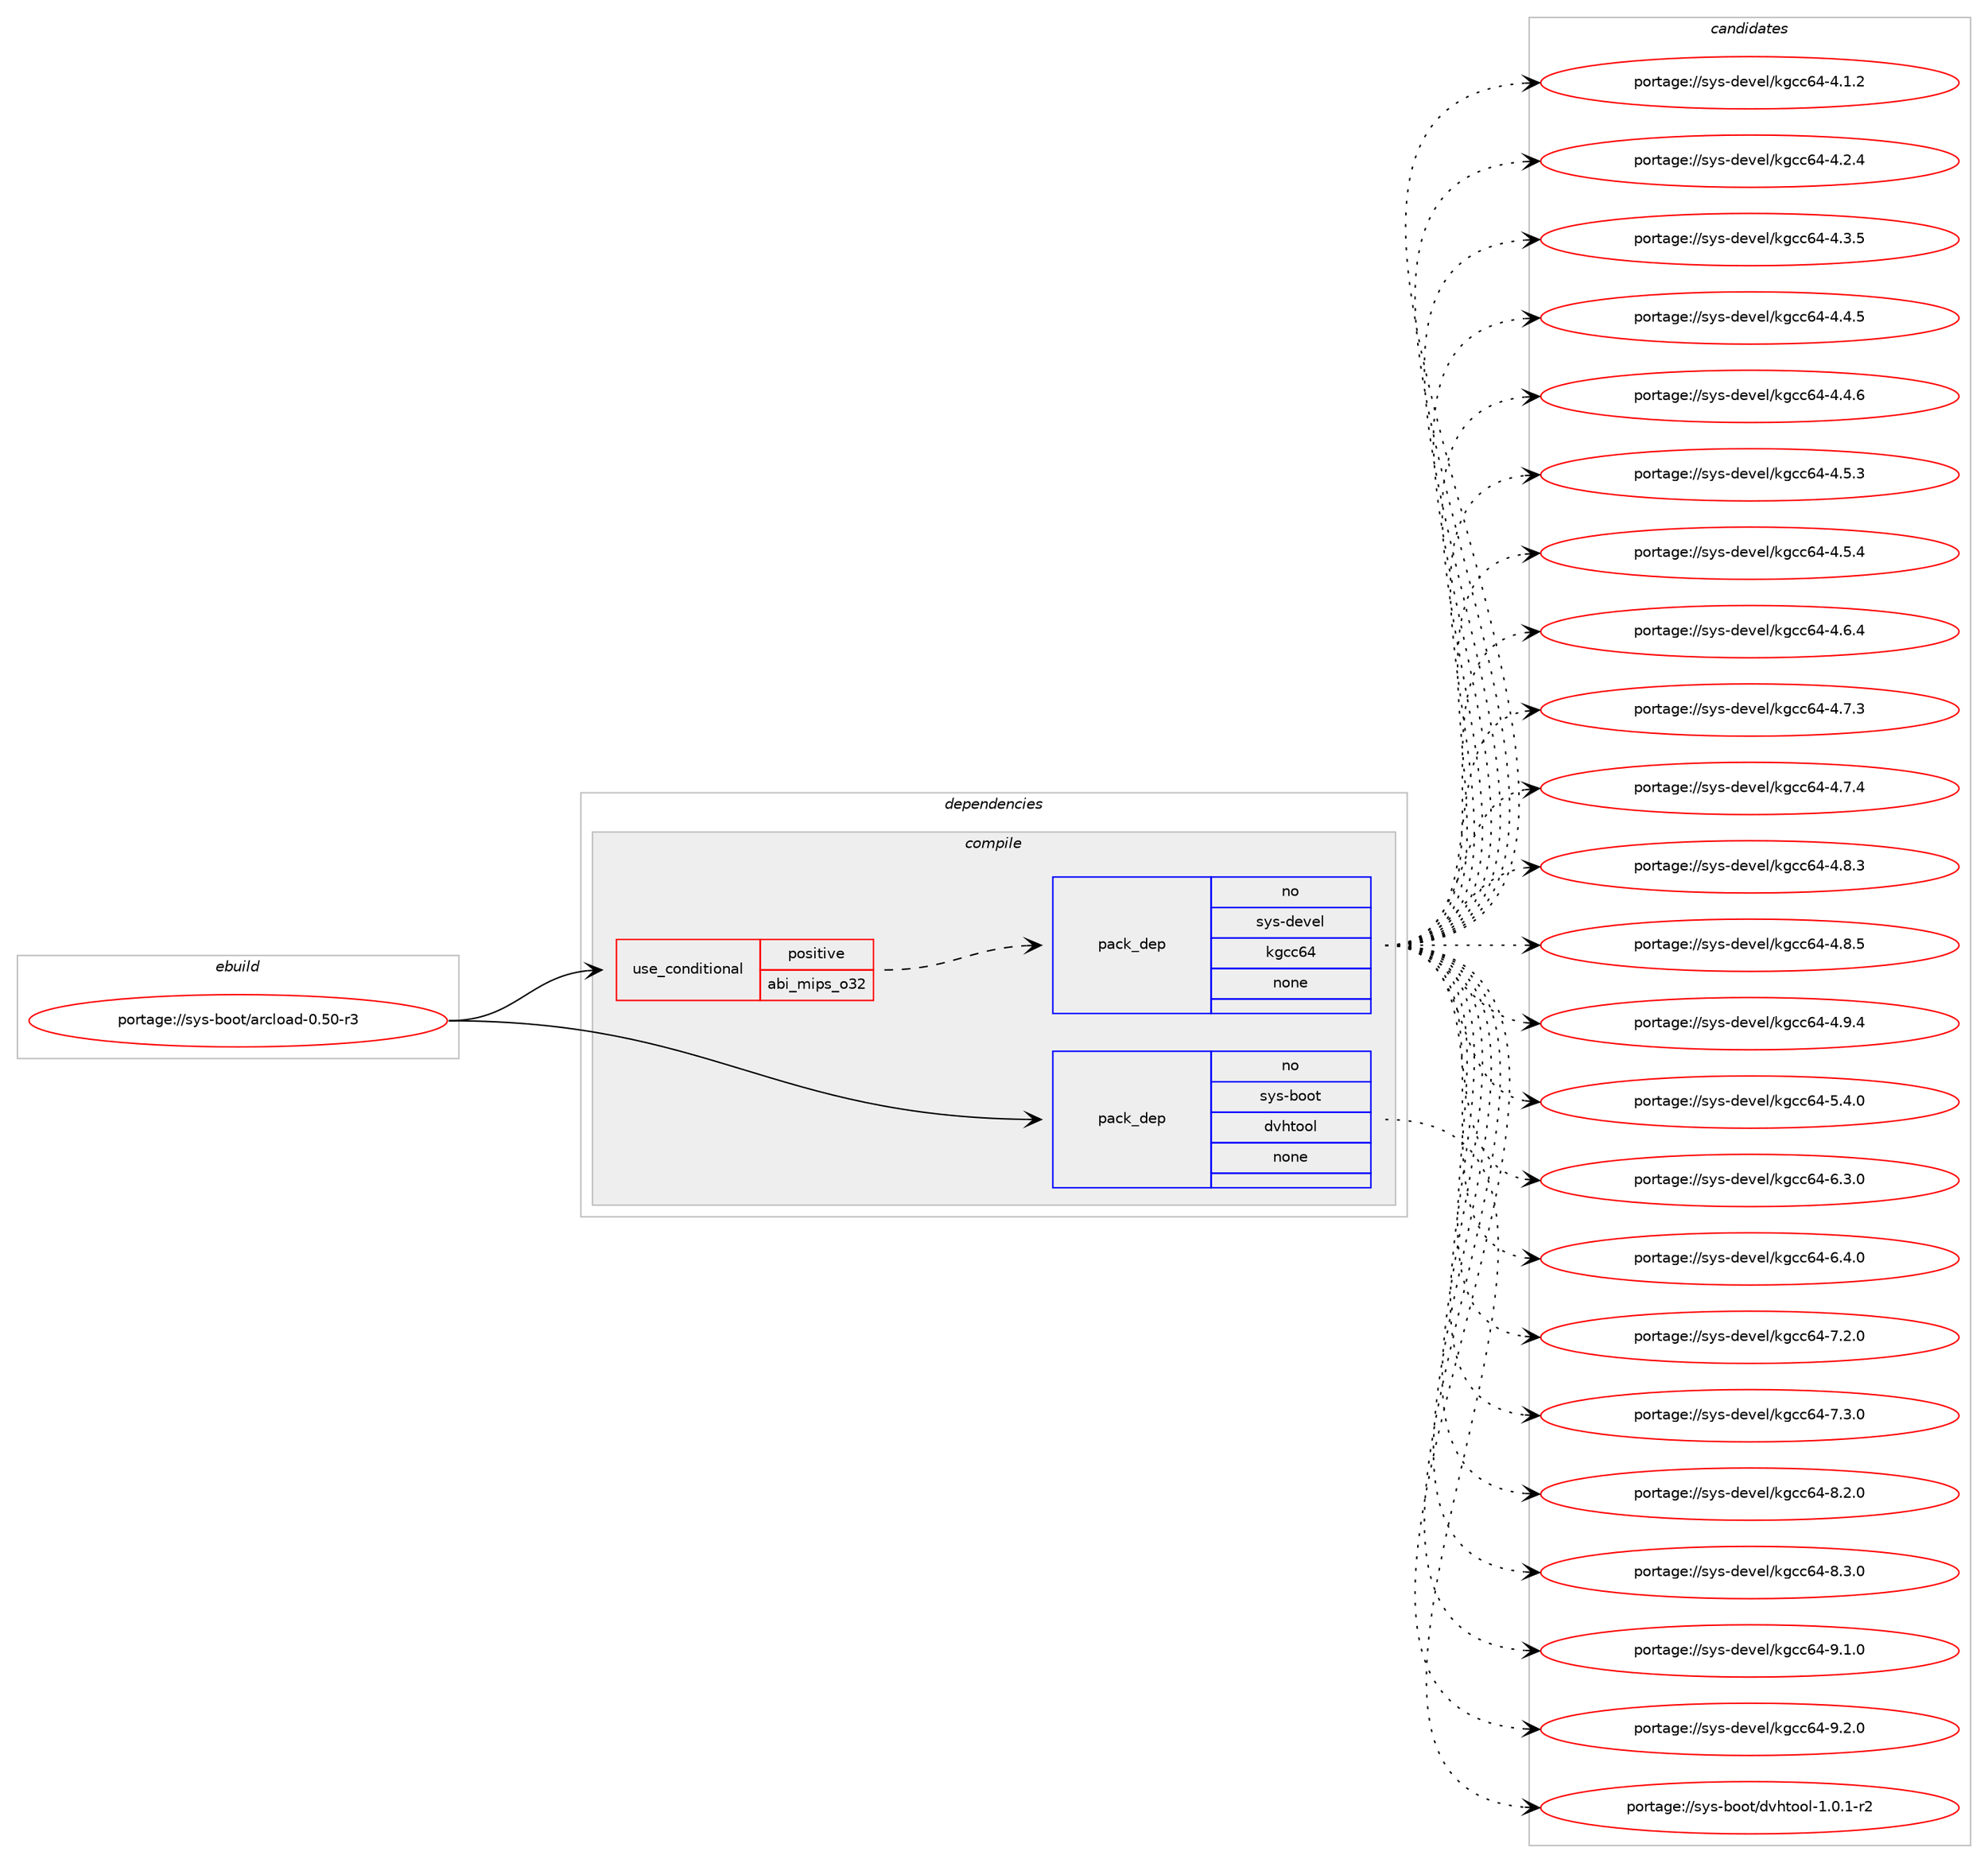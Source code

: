 digraph prolog {

# *************
# Graph options
# *************

newrank=true;
concentrate=true;
compound=true;
graph [rankdir=LR,fontname=Helvetica,fontsize=10,ranksep=1.5];#, ranksep=2.5, nodesep=0.2];
edge  [arrowhead=vee];
node  [fontname=Helvetica,fontsize=10];

# **********
# The ebuild
# **********

subgraph cluster_leftcol {
color=gray;
rank=same;
label=<<i>ebuild</i>>;
id [label="portage://sys-boot/arcload-0.50-r3", color=red, width=4, href="../sys-boot/arcload-0.50-r3.svg"];
}

# ****************
# The dependencies
# ****************

subgraph cluster_midcol {
color=gray;
label=<<i>dependencies</i>>;
subgraph cluster_compile {
fillcolor="#eeeeee";
style=filled;
label=<<i>compile</i>>;
subgraph cond100909 {
dependency414822 [label=<<TABLE BORDER="0" CELLBORDER="1" CELLSPACING="0" CELLPADDING="4"><TR><TD ROWSPAN="3" CELLPADDING="10">use_conditional</TD></TR><TR><TD>positive</TD></TR><TR><TD>abi_mips_o32</TD></TR></TABLE>>, shape=none, color=red];
subgraph pack306967 {
dependency414823 [label=<<TABLE BORDER="0" CELLBORDER="1" CELLSPACING="0" CELLPADDING="4" WIDTH="220"><TR><TD ROWSPAN="6" CELLPADDING="30">pack_dep</TD></TR><TR><TD WIDTH="110">no</TD></TR><TR><TD>sys-devel</TD></TR><TR><TD>kgcc64</TD></TR><TR><TD>none</TD></TR><TR><TD></TD></TR></TABLE>>, shape=none, color=blue];
}
dependency414822:e -> dependency414823:w [weight=20,style="dashed",arrowhead="vee"];
}
id:e -> dependency414822:w [weight=20,style="solid",arrowhead="vee"];
subgraph pack306968 {
dependency414824 [label=<<TABLE BORDER="0" CELLBORDER="1" CELLSPACING="0" CELLPADDING="4" WIDTH="220"><TR><TD ROWSPAN="6" CELLPADDING="30">pack_dep</TD></TR><TR><TD WIDTH="110">no</TD></TR><TR><TD>sys-boot</TD></TR><TR><TD>dvhtool</TD></TR><TR><TD>none</TD></TR><TR><TD></TD></TR></TABLE>>, shape=none, color=blue];
}
id:e -> dependency414824:w [weight=20,style="solid",arrowhead="vee"];
}
subgraph cluster_compileandrun {
fillcolor="#eeeeee";
style=filled;
label=<<i>compile and run</i>>;
}
subgraph cluster_run {
fillcolor="#eeeeee";
style=filled;
label=<<i>run</i>>;
}
}

# **************
# The candidates
# **************

subgraph cluster_choices {
rank=same;
color=gray;
label=<<i>candidates</i>>;

subgraph choice306967 {
color=black;
nodesep=1;
choiceportage115121115451001011181011084710710399995452455246494650 [label="portage://sys-devel/kgcc64-4.1.2", color=red, width=4,href="../sys-devel/kgcc64-4.1.2.svg"];
choiceportage115121115451001011181011084710710399995452455246504652 [label="portage://sys-devel/kgcc64-4.2.4", color=red, width=4,href="../sys-devel/kgcc64-4.2.4.svg"];
choiceportage115121115451001011181011084710710399995452455246514653 [label="portage://sys-devel/kgcc64-4.3.5", color=red, width=4,href="../sys-devel/kgcc64-4.3.5.svg"];
choiceportage115121115451001011181011084710710399995452455246524653 [label="portage://sys-devel/kgcc64-4.4.5", color=red, width=4,href="../sys-devel/kgcc64-4.4.5.svg"];
choiceportage115121115451001011181011084710710399995452455246524654 [label="portage://sys-devel/kgcc64-4.4.6", color=red, width=4,href="../sys-devel/kgcc64-4.4.6.svg"];
choiceportage115121115451001011181011084710710399995452455246534651 [label="portage://sys-devel/kgcc64-4.5.3", color=red, width=4,href="../sys-devel/kgcc64-4.5.3.svg"];
choiceportage115121115451001011181011084710710399995452455246534652 [label="portage://sys-devel/kgcc64-4.5.4", color=red, width=4,href="../sys-devel/kgcc64-4.5.4.svg"];
choiceportage115121115451001011181011084710710399995452455246544652 [label="portage://sys-devel/kgcc64-4.6.4", color=red, width=4,href="../sys-devel/kgcc64-4.6.4.svg"];
choiceportage115121115451001011181011084710710399995452455246554651 [label="portage://sys-devel/kgcc64-4.7.3", color=red, width=4,href="../sys-devel/kgcc64-4.7.3.svg"];
choiceportage115121115451001011181011084710710399995452455246554652 [label="portage://sys-devel/kgcc64-4.7.4", color=red, width=4,href="../sys-devel/kgcc64-4.7.4.svg"];
choiceportage115121115451001011181011084710710399995452455246564651 [label="portage://sys-devel/kgcc64-4.8.3", color=red, width=4,href="../sys-devel/kgcc64-4.8.3.svg"];
choiceportage115121115451001011181011084710710399995452455246564653 [label="portage://sys-devel/kgcc64-4.8.5", color=red, width=4,href="../sys-devel/kgcc64-4.8.5.svg"];
choiceportage115121115451001011181011084710710399995452455246574652 [label="portage://sys-devel/kgcc64-4.9.4", color=red, width=4,href="../sys-devel/kgcc64-4.9.4.svg"];
choiceportage115121115451001011181011084710710399995452455346524648 [label="portage://sys-devel/kgcc64-5.4.0", color=red, width=4,href="../sys-devel/kgcc64-5.4.0.svg"];
choiceportage115121115451001011181011084710710399995452455446514648 [label="portage://sys-devel/kgcc64-6.3.0", color=red, width=4,href="../sys-devel/kgcc64-6.3.0.svg"];
choiceportage115121115451001011181011084710710399995452455446524648 [label="portage://sys-devel/kgcc64-6.4.0", color=red, width=4,href="../sys-devel/kgcc64-6.4.0.svg"];
choiceportage115121115451001011181011084710710399995452455546504648 [label="portage://sys-devel/kgcc64-7.2.0", color=red, width=4,href="../sys-devel/kgcc64-7.2.0.svg"];
choiceportage115121115451001011181011084710710399995452455546514648 [label="portage://sys-devel/kgcc64-7.3.0", color=red, width=4,href="../sys-devel/kgcc64-7.3.0.svg"];
choiceportage115121115451001011181011084710710399995452455646504648 [label="portage://sys-devel/kgcc64-8.2.0", color=red, width=4,href="../sys-devel/kgcc64-8.2.0.svg"];
choiceportage115121115451001011181011084710710399995452455646514648 [label="portage://sys-devel/kgcc64-8.3.0", color=red, width=4,href="../sys-devel/kgcc64-8.3.0.svg"];
choiceportage115121115451001011181011084710710399995452455746494648 [label="portage://sys-devel/kgcc64-9.1.0", color=red, width=4,href="../sys-devel/kgcc64-9.1.0.svg"];
choiceportage115121115451001011181011084710710399995452455746504648 [label="portage://sys-devel/kgcc64-9.2.0", color=red, width=4,href="../sys-devel/kgcc64-9.2.0.svg"];
dependency414823:e -> choiceportage115121115451001011181011084710710399995452455246494650:w [style=dotted,weight="100"];
dependency414823:e -> choiceportage115121115451001011181011084710710399995452455246504652:w [style=dotted,weight="100"];
dependency414823:e -> choiceportage115121115451001011181011084710710399995452455246514653:w [style=dotted,weight="100"];
dependency414823:e -> choiceportage115121115451001011181011084710710399995452455246524653:w [style=dotted,weight="100"];
dependency414823:e -> choiceportage115121115451001011181011084710710399995452455246524654:w [style=dotted,weight="100"];
dependency414823:e -> choiceportage115121115451001011181011084710710399995452455246534651:w [style=dotted,weight="100"];
dependency414823:e -> choiceportage115121115451001011181011084710710399995452455246534652:w [style=dotted,weight="100"];
dependency414823:e -> choiceportage115121115451001011181011084710710399995452455246544652:w [style=dotted,weight="100"];
dependency414823:e -> choiceportage115121115451001011181011084710710399995452455246554651:w [style=dotted,weight="100"];
dependency414823:e -> choiceportage115121115451001011181011084710710399995452455246554652:w [style=dotted,weight="100"];
dependency414823:e -> choiceportage115121115451001011181011084710710399995452455246564651:w [style=dotted,weight="100"];
dependency414823:e -> choiceportage115121115451001011181011084710710399995452455246564653:w [style=dotted,weight="100"];
dependency414823:e -> choiceportage115121115451001011181011084710710399995452455246574652:w [style=dotted,weight="100"];
dependency414823:e -> choiceportage115121115451001011181011084710710399995452455346524648:w [style=dotted,weight="100"];
dependency414823:e -> choiceportage115121115451001011181011084710710399995452455446514648:w [style=dotted,weight="100"];
dependency414823:e -> choiceportage115121115451001011181011084710710399995452455446524648:w [style=dotted,weight="100"];
dependency414823:e -> choiceportage115121115451001011181011084710710399995452455546504648:w [style=dotted,weight="100"];
dependency414823:e -> choiceportage115121115451001011181011084710710399995452455546514648:w [style=dotted,weight="100"];
dependency414823:e -> choiceportage115121115451001011181011084710710399995452455646504648:w [style=dotted,weight="100"];
dependency414823:e -> choiceportage115121115451001011181011084710710399995452455646514648:w [style=dotted,weight="100"];
dependency414823:e -> choiceportage115121115451001011181011084710710399995452455746494648:w [style=dotted,weight="100"];
dependency414823:e -> choiceportage115121115451001011181011084710710399995452455746504648:w [style=dotted,weight="100"];
}
subgraph choice306968 {
color=black;
nodesep=1;
choiceportage1151211154598111111116471001181041161111111084549464846494511450 [label="portage://sys-boot/dvhtool-1.0.1-r2", color=red, width=4,href="../sys-boot/dvhtool-1.0.1-r2.svg"];
dependency414824:e -> choiceportage1151211154598111111116471001181041161111111084549464846494511450:w [style=dotted,weight="100"];
}
}

}
